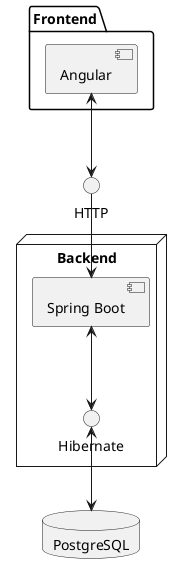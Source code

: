 @startuml

package "Frontend" {
  [Angular]
'  [Another Component]
}

[Angular] <--> HTTP


node "Backend" {
  [Spring Boot]
  [Spring Boot] <--> Hibernate
}

HTTP --> [Spring Boot]
Hibernate <--> [PostgreSQL]

database "PostgreSQL" {
}


@enduml
